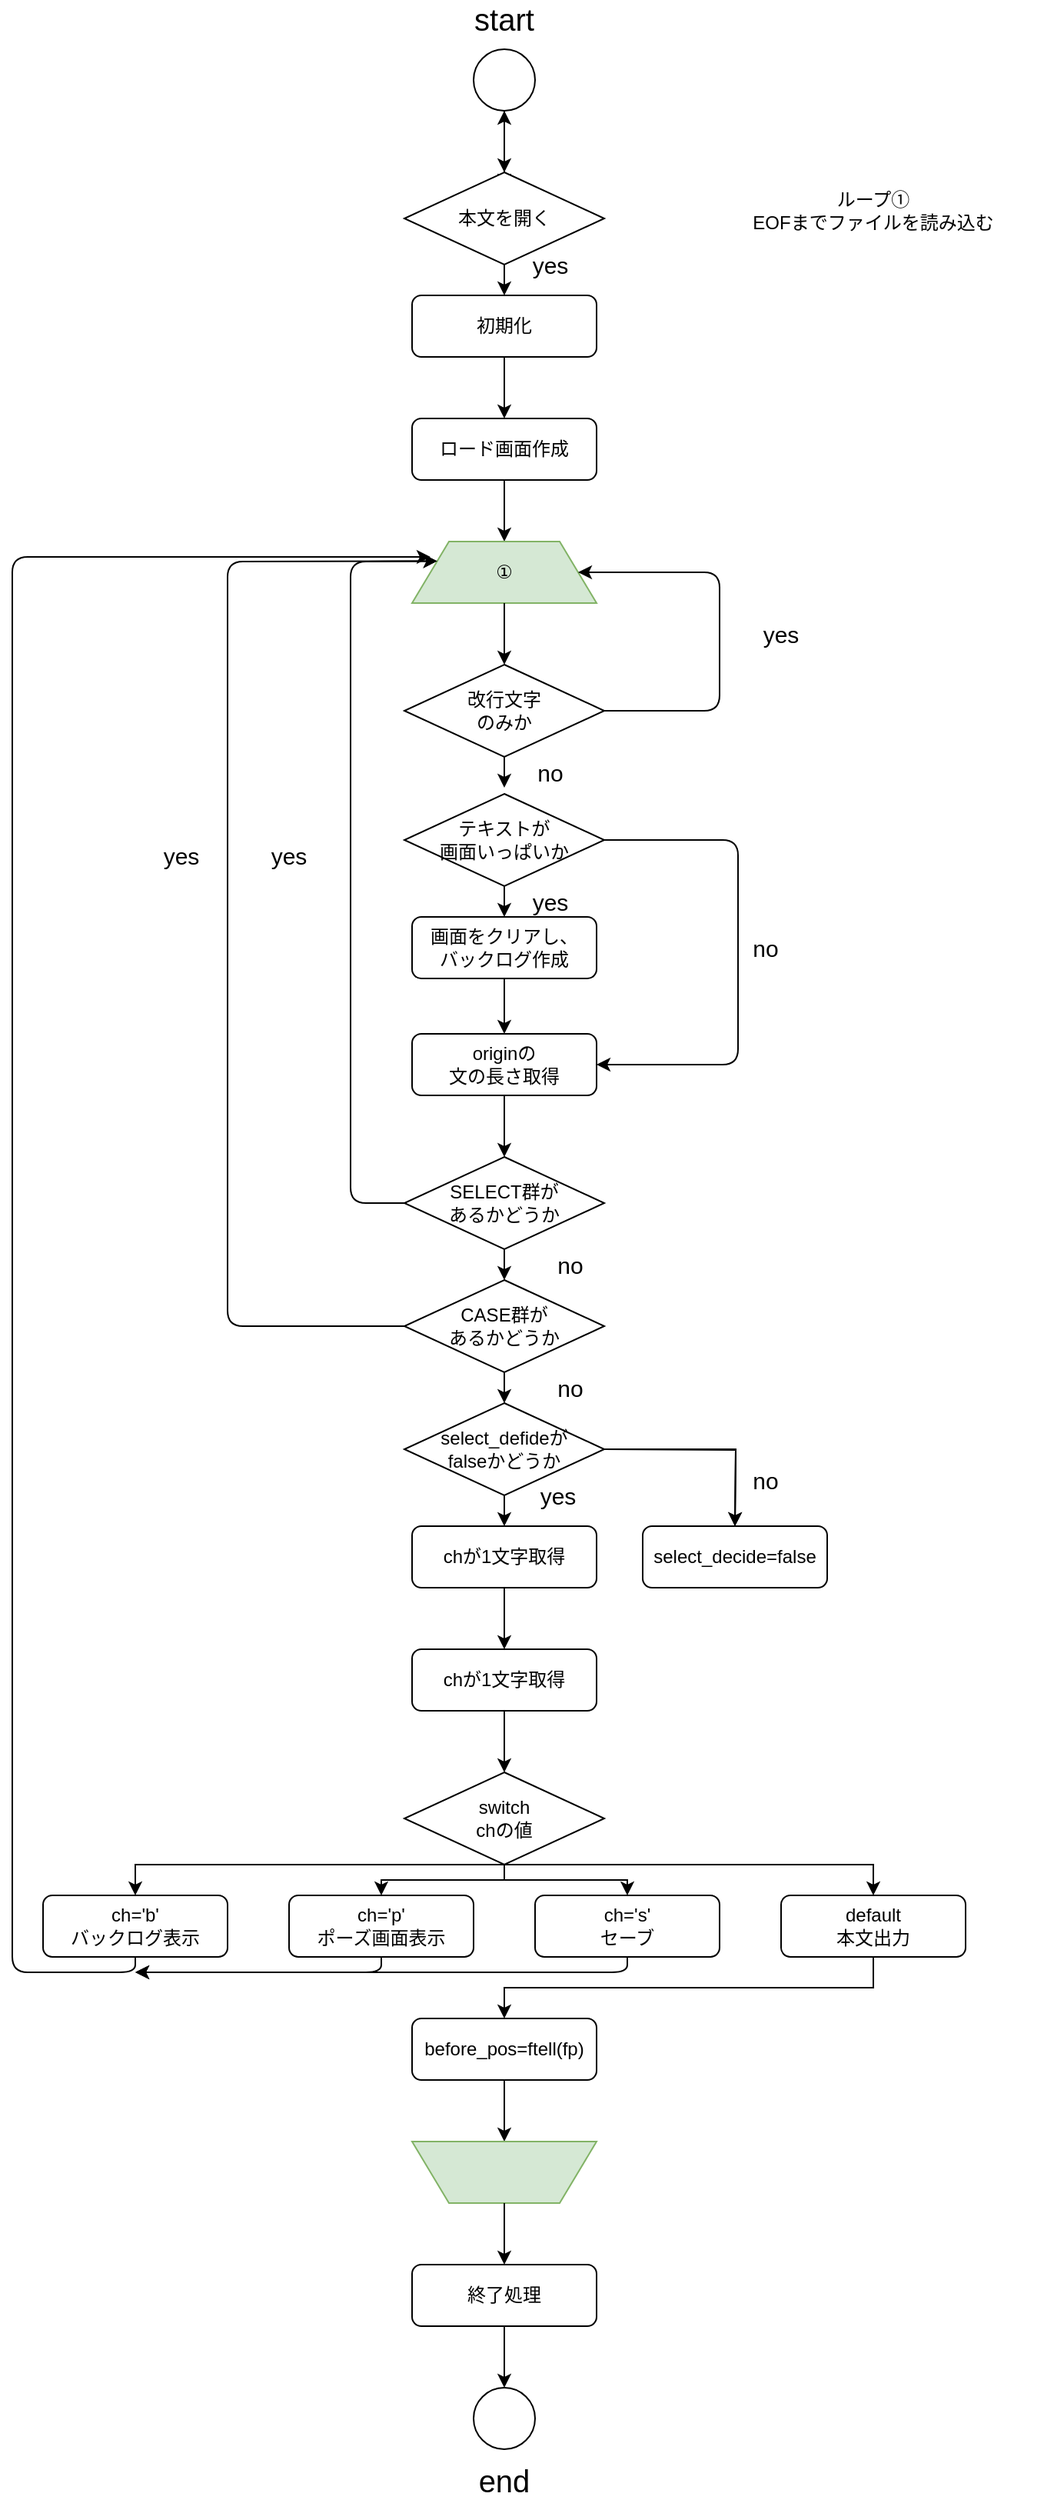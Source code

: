 <mxfile version="12.2.3" type="device" pages="1"><diagram id="P0R3afVOoIj23PB1AU8h" name="Page-1"><mxGraphModel dx="708" dy="729" grid="1" gridSize="10" guides="1" tooltips="1" connect="1" arrows="1" fold="1" page="1" pageScale="1" pageWidth="827" pageHeight="1169" math="0" shadow="0"><root><mxCell id="0"/><mxCell id="1" parent="0"/><mxCell id="jQCcoKbYeRVigElApj4m-1" value="" style="ellipse;whiteSpace=wrap;html=1;aspect=fixed;" vertex="1" parent="1"><mxGeometry x="320" y="40" width="40" height="40" as="geometry"/></mxCell><mxCell id="jQCcoKbYeRVigElApj4m-2" value="&lt;font style=&quot;font-size: 20px&quot;&gt;start&lt;/font&gt;" style="text;html=1;strokeColor=none;fillColor=none;align=center;verticalAlign=middle;whiteSpace=wrap;rounded=0;" vertex="1" parent="1"><mxGeometry x="310" y="10" width="60" height="20" as="geometry"/></mxCell><mxCell id="jQCcoKbYeRVigElApj4m-3" value="" style="endArrow=classic;html=1;exitX=0.5;exitY=1;exitDx=0;exitDy=0;" edge="1" parent="1" source="jQCcoKbYeRVigElApj4m-1"><mxGeometry width="50" height="50" relative="1" as="geometry"><mxPoint x="310" y="150" as="sourcePoint"/><mxPoint x="340" y="120" as="targetPoint"/></mxGeometry></mxCell><mxCell id="jQCcoKbYeRVigElApj4m-6" value="" style="edgeStyle=orthogonalEdgeStyle;rounded=0;orthogonalLoop=1;jettySize=auto;html=1;" edge="1" parent="1" source="jQCcoKbYeRVigElApj4m-4" target="jQCcoKbYeRVigElApj4m-1"><mxGeometry relative="1" as="geometry"/></mxCell><mxCell id="jQCcoKbYeRVigElApj4m-7" style="edgeStyle=orthogonalEdgeStyle;rounded=0;orthogonalLoop=1;jettySize=auto;html=1;" edge="1" parent="1" source="jQCcoKbYeRVigElApj4m-4"><mxGeometry relative="1" as="geometry"><mxPoint x="340" y="130" as="targetPoint"/></mxGeometry></mxCell><mxCell id="jQCcoKbYeRVigElApj4m-4" value="本文を開く" style="rhombus;whiteSpace=wrap;html=1;" vertex="1" parent="1"><mxGeometry x="275" y="120" width="130" height="60" as="geometry"/></mxCell><mxCell id="jQCcoKbYeRVigElApj4m-5" value="" style="endArrow=classic;html=1;exitX=0.5;exitY=1;exitDx=0;exitDy=0;" edge="1" parent="1" source="jQCcoKbYeRVigElApj4m-4"><mxGeometry width="50" height="50" relative="1" as="geometry"><mxPoint x="280" y="260" as="sourcePoint"/><mxPoint x="340" y="200" as="targetPoint"/></mxGeometry></mxCell><mxCell id="jQCcoKbYeRVigElApj4m-10" value="" style="edgeStyle=orthogonalEdgeStyle;rounded=0;orthogonalLoop=1;jettySize=auto;html=1;exitX=0.5;exitY=1;exitDx=0;exitDy=0;" edge="1" parent="1" source="jQCcoKbYeRVigElApj4m-8" target="jQCcoKbYeRVigElApj4m-9"><mxGeometry relative="1" as="geometry"><mxPoint x="670" y="200" as="targetPoint"/></mxGeometry></mxCell><mxCell id="jQCcoKbYeRVigElApj4m-8" value="初期化" style="rounded=1;whiteSpace=wrap;html=1;" vertex="1" parent="1"><mxGeometry x="280" y="200" width="120" height="40" as="geometry"/></mxCell><mxCell id="jQCcoKbYeRVigElApj4m-9" value="ロード画面作成" style="rounded=1;whiteSpace=wrap;html=1;" vertex="1" parent="1"><mxGeometry x="280" y="280" width="120" height="40" as="geometry"/></mxCell><mxCell id="jQCcoKbYeRVigElApj4m-12" value="" style="edgeStyle=orthogonalEdgeStyle;rounded=0;orthogonalLoop=1;jettySize=auto;html=1;exitX=0.5;exitY=1;exitDx=0;exitDy=0;" edge="1" parent="1" source="jQCcoKbYeRVigElApj4m-9"><mxGeometry relative="1" as="geometry"><mxPoint x="350" y="250" as="sourcePoint"/><mxPoint x="340" y="360" as="targetPoint"/></mxGeometry></mxCell><mxCell id="jQCcoKbYeRVigElApj4m-13" value="①" style="shape=trapezoid;perimeter=trapezoidPerimeter;whiteSpace=wrap;html=1;fillColor=#d5e8d4;strokeColor=#82b366;" vertex="1" parent="1"><mxGeometry x="280" y="360" width="120" height="40" as="geometry"/></mxCell><mxCell id="jQCcoKbYeRVigElApj4m-15" value="改行文字&lt;br&gt;のみか" style="rhombus;whiteSpace=wrap;html=1;" vertex="1" parent="1"><mxGeometry x="275" y="440" width="130" height="60" as="geometry"/></mxCell><mxCell id="jQCcoKbYeRVigElApj4m-16" value="" style="edgeStyle=orthogonalEdgeStyle;rounded=0;orthogonalLoop=1;jettySize=auto;html=1;exitX=0.5;exitY=1;exitDx=0;exitDy=0;entryX=0.5;entryY=0;entryDx=0;entryDy=0;" edge="1" parent="1" source="jQCcoKbYeRVigElApj4m-13" target="jQCcoKbYeRVigElApj4m-15"><mxGeometry relative="1" as="geometry"><mxPoint x="350" y="330" as="sourcePoint"/><mxPoint x="350" y="370" as="targetPoint"/></mxGeometry></mxCell><mxCell id="jQCcoKbYeRVigElApj4m-19" value="&lt;span style=&quot;font-size: 15px&quot;&gt;yes&lt;/span&gt;" style="text;html=1;strokeColor=none;fillColor=none;align=center;verticalAlign=middle;whiteSpace=wrap;rounded=0;" vertex="1" parent="1"><mxGeometry x="490" y="410" width="60" height="20" as="geometry"/></mxCell><mxCell id="jQCcoKbYeRVigElApj4m-20" value="&lt;span style=&quot;font-size: 15px&quot;&gt;yes&lt;/span&gt;" style="text;html=1;strokeColor=none;fillColor=none;align=center;verticalAlign=middle;whiteSpace=wrap;rounded=0;" vertex="1" parent="1"><mxGeometry x="340" y="170" width="60" height="20" as="geometry"/></mxCell><mxCell id="jQCcoKbYeRVigElApj4m-21" value="" style="edgeStyle=orthogonalEdgeStyle;rounded=0;orthogonalLoop=1;jettySize=auto;html=1;exitX=0.5;exitY=1;exitDx=0;exitDy=0;" edge="1" parent="1" source="jQCcoKbYeRVigElApj4m-15"><mxGeometry relative="1" as="geometry"><mxPoint x="350" y="410" as="sourcePoint"/><mxPoint x="340" y="520" as="targetPoint"/></mxGeometry></mxCell><mxCell id="jQCcoKbYeRVigElApj4m-22" value="" style="endArrow=classic;html=1;exitX=1;exitY=0.5;exitDx=0;exitDy=0;entryX=1;entryY=0.5;entryDx=0;entryDy=0;" edge="1" parent="1" source="jQCcoKbYeRVigElApj4m-15" target="jQCcoKbYeRVigElApj4m-13"><mxGeometry width="50" height="50" relative="1" as="geometry"><mxPoint x="280" y="600" as="sourcePoint"/><mxPoint x="330" y="550" as="targetPoint"/><Array as="points"><mxPoint x="480" y="470"/><mxPoint x="480" y="380"/></Array></mxGeometry></mxCell><mxCell id="jQCcoKbYeRVigElApj4m-23" value="&lt;span style=&quot;font-size: 15px&quot;&gt;no&lt;/span&gt;" style="text;html=1;strokeColor=none;fillColor=none;align=center;verticalAlign=middle;whiteSpace=wrap;rounded=0;" vertex="1" parent="1"><mxGeometry x="340" y="500" width="60" height="20" as="geometry"/></mxCell><mxCell id="jQCcoKbYeRVigElApj4m-24" value="テキストが&lt;br&gt;画面いっぱいか" style="rhombus;whiteSpace=wrap;html=1;" vertex="1" parent="1"><mxGeometry x="275" y="524" width="130" height="60" as="geometry"/></mxCell><mxCell id="jQCcoKbYeRVigElApj4m-26" value="" style="endArrow=classic;html=1;exitX=1;exitY=0.5;exitDx=0;exitDy=0;entryX=1;entryY=0.5;entryDx=0;entryDy=0;" edge="1" parent="1" source="jQCcoKbYeRVigElApj4m-24" target="jQCcoKbYeRVigElApj4m-30"><mxGeometry width="50" height="50" relative="1" as="geometry"><mxPoint x="417" y="560" as="sourcePoint"/><mxPoint x="430" y="680" as="targetPoint"/><Array as="points"><mxPoint x="492" y="554"/><mxPoint x="492" y="700"/></Array></mxGeometry></mxCell><mxCell id="jQCcoKbYeRVigElApj4m-27" value="" style="edgeStyle=orthogonalEdgeStyle;rounded=0;orthogonalLoop=1;jettySize=auto;html=1;exitX=0.5;exitY=1;exitDx=0;exitDy=0;" edge="1" parent="1"><mxGeometry relative="1" as="geometry"><mxPoint x="340" y="584" as="sourcePoint"/><mxPoint x="340" y="604" as="targetPoint"/></mxGeometry></mxCell><mxCell id="jQCcoKbYeRVigElApj4m-28" value="&lt;span style=&quot;font-size: 15px&quot;&gt;yes&lt;/span&gt;" style="text;html=1;strokeColor=none;fillColor=none;align=center;verticalAlign=middle;whiteSpace=wrap;rounded=0;" vertex="1" parent="1"><mxGeometry x="340" y="584" width="60" height="20" as="geometry"/></mxCell><mxCell id="jQCcoKbYeRVigElApj4m-29" value="画面をクリアし、&lt;br&gt;バックログ作成" style="rounded=1;whiteSpace=wrap;html=1;" vertex="1" parent="1"><mxGeometry x="280" y="604" width="120" height="40" as="geometry"/></mxCell><mxCell id="jQCcoKbYeRVigElApj4m-30" value="originの&lt;br&gt;文の長さ取得" style="rounded=1;whiteSpace=wrap;html=1;" vertex="1" parent="1"><mxGeometry x="280" y="680" width="120" height="40" as="geometry"/></mxCell><mxCell id="jQCcoKbYeRVigElApj4m-31" value="" style="edgeStyle=orthogonalEdgeStyle;rounded=0;orthogonalLoop=1;jettySize=auto;html=1;exitX=0.5;exitY=1;exitDx=0;exitDy=0;" edge="1" parent="1" source="jQCcoKbYeRVigElApj4m-29" target="jQCcoKbYeRVigElApj4m-30"><mxGeometry relative="1" as="geometry"><mxPoint x="350" y="330" as="sourcePoint"/><mxPoint x="350" y="370" as="targetPoint"/></mxGeometry></mxCell><mxCell id="jQCcoKbYeRVigElApj4m-38" value="&lt;span style=&quot;font-size: 15px&quot;&gt;no&lt;/span&gt;" style="text;html=1;strokeColor=none;fillColor=none;align=center;verticalAlign=middle;whiteSpace=wrap;rounded=0;" vertex="1" parent="1"><mxGeometry x="480" y="614" width="60" height="20" as="geometry"/></mxCell><mxCell id="jQCcoKbYeRVigElApj4m-39" value="ループ①&lt;br&gt;EOFまでファイルを読み込む" style="text;html=1;strokeColor=none;fillColor=none;align=center;verticalAlign=middle;whiteSpace=wrap;rounded=0;" vertex="1" parent="1"><mxGeometry x="470" y="60" width="220" height="170" as="geometry"/></mxCell><mxCell id="jQCcoKbYeRVigElApj4m-40" value="" style="edgeStyle=orthogonalEdgeStyle;rounded=0;orthogonalLoop=1;jettySize=auto;html=1;exitX=0.5;exitY=1;exitDx=0;exitDy=0;" edge="1" parent="1" source="jQCcoKbYeRVigElApj4m-30"><mxGeometry relative="1" as="geometry"><mxPoint x="350" y="654" as="sourcePoint"/><mxPoint x="340" y="760" as="targetPoint"/></mxGeometry></mxCell><mxCell id="jQCcoKbYeRVigElApj4m-41" value="SELECT群が&lt;br&gt;あるかどうか" style="rhombus;whiteSpace=wrap;html=1;" vertex="1" parent="1"><mxGeometry x="275" y="760" width="130" height="60" as="geometry"/></mxCell><mxCell id="jQCcoKbYeRVigElApj4m-42" value="" style="endArrow=classic;html=1;exitX=0;exitY=0.5;exitDx=0;exitDy=0;entryX=0;entryY=0.25;entryDx=0;entryDy=0;" edge="1" parent="1" source="jQCcoKbYeRVigElApj4m-41" target="jQCcoKbYeRVigElApj4m-13"><mxGeometry width="50" height="50" relative="1" as="geometry"><mxPoint x="415" y="564" as="sourcePoint"/><mxPoint x="410" y="710" as="targetPoint"/><Array as="points"><mxPoint x="240" y="790"/><mxPoint x="240" y="373"/></Array></mxGeometry></mxCell><mxCell id="jQCcoKbYeRVigElApj4m-43" value="&lt;span style=&quot;font-size: 15px&quot;&gt;yes&lt;/span&gt;" style="text;html=1;strokeColor=none;fillColor=none;align=center;verticalAlign=middle;whiteSpace=wrap;rounded=0;" vertex="1" parent="1"><mxGeometry x="170" y="554" width="60" height="20" as="geometry"/></mxCell><mxCell id="jQCcoKbYeRVigElApj4m-44" value="" style="edgeStyle=orthogonalEdgeStyle;rounded=0;orthogonalLoop=1;jettySize=auto;html=1;exitX=0.5;exitY=1;exitDx=0;exitDy=0;" edge="1" parent="1" source="jQCcoKbYeRVigElApj4m-41"><mxGeometry relative="1" as="geometry"><mxPoint x="350" y="730" as="sourcePoint"/><mxPoint x="340" y="840" as="targetPoint"/></mxGeometry></mxCell><mxCell id="jQCcoKbYeRVigElApj4m-45" value="&lt;span style=&quot;font-size: 15px&quot;&gt;no&lt;/span&gt;" style="text;html=1;strokeColor=none;fillColor=none;align=center;verticalAlign=middle;whiteSpace=wrap;rounded=0;" vertex="1" parent="1"><mxGeometry x="353" y="820" width="60" height="20" as="geometry"/></mxCell><mxCell id="jQCcoKbYeRVigElApj4m-46" value="CASE群が&lt;br&gt;あるかどうか" style="rhombus;whiteSpace=wrap;html=1;" vertex="1" parent="1"><mxGeometry x="275" y="840" width="130" height="60" as="geometry"/></mxCell><mxCell id="jQCcoKbYeRVigElApj4m-48" value="" style="endArrow=classic;html=1;exitX=0;exitY=0.5;exitDx=0;exitDy=0;entryX=0;entryY=0.25;entryDx=0;entryDy=0;" edge="1" parent="1" source="jQCcoKbYeRVigElApj4m-46" target="jQCcoKbYeRVigElApj4m-13"><mxGeometry width="50" height="50" relative="1" as="geometry"><mxPoint x="285" y="800" as="sourcePoint"/><mxPoint x="306.364" y="382.727" as="targetPoint"/><Array as="points"><mxPoint x="160" y="870"/><mxPoint x="160" y="373"/></Array></mxGeometry></mxCell><mxCell id="jQCcoKbYeRVigElApj4m-49" value="&lt;span style=&quot;font-size: 15px&quot;&gt;yes&lt;/span&gt;" style="text;html=1;strokeColor=none;fillColor=none;align=center;verticalAlign=middle;whiteSpace=wrap;rounded=0;" vertex="1" parent="1"><mxGeometry x="100" y="554" width="60" height="20" as="geometry"/></mxCell><mxCell id="jQCcoKbYeRVigElApj4m-52" value="" style="edgeStyle=orthogonalEdgeStyle;rounded=0;orthogonalLoop=1;jettySize=auto;html=1;exitX=0.5;exitY=1;exitDx=0;exitDy=0;" edge="1" parent="1" source="jQCcoKbYeRVigElApj4m-46"><mxGeometry relative="1" as="geometry"><mxPoint x="350" y="830" as="sourcePoint"/><mxPoint x="340" y="920" as="targetPoint"/></mxGeometry></mxCell><mxCell id="jQCcoKbYeRVigElApj4m-53" value="select_defideが&lt;br&gt;falseかどうか" style="rhombus;whiteSpace=wrap;html=1;" vertex="1" parent="1"><mxGeometry x="275" y="920" width="130" height="60" as="geometry"/></mxCell><mxCell id="jQCcoKbYeRVigElApj4m-54" value="" style="edgeStyle=orthogonalEdgeStyle;rounded=0;orthogonalLoop=1;jettySize=auto;html=1;exitX=0.5;exitY=1;exitDx=0;exitDy=0;" edge="1" parent="1" source="jQCcoKbYeRVigElApj4m-53"><mxGeometry relative="1" as="geometry"><mxPoint x="350" y="910" as="sourcePoint"/><mxPoint x="340" y="1000" as="targetPoint"/></mxGeometry></mxCell><mxCell id="jQCcoKbYeRVigElApj4m-55" value="" style="edgeStyle=orthogonalEdgeStyle;rounded=0;orthogonalLoop=1;jettySize=auto;html=1;exitX=1;exitY=0.5;exitDx=0;exitDy=0;" edge="1" parent="1" source="jQCcoKbYeRVigElApj4m-53"><mxGeometry relative="1" as="geometry"><mxPoint x="360" y="920" as="sourcePoint"/><mxPoint x="490" y="1000" as="targetPoint"/></mxGeometry></mxCell><mxCell id="jQCcoKbYeRVigElApj4m-56" value="chが1文字取得" style="rounded=1;whiteSpace=wrap;html=1;" vertex="1" parent="1"><mxGeometry x="280" y="1000" width="120" height="40" as="geometry"/></mxCell><mxCell id="jQCcoKbYeRVigElApj4m-57" value="select_decide=false" style="rounded=1;whiteSpace=wrap;html=1;" vertex="1" parent="1"><mxGeometry x="430" y="1000" width="120" height="40" as="geometry"/></mxCell><mxCell id="jQCcoKbYeRVigElApj4m-58" value="" style="edgeStyle=orthogonalEdgeStyle;rounded=0;orthogonalLoop=1;jettySize=auto;html=1;exitX=0.5;exitY=1;exitDx=0;exitDy=0;" edge="1" parent="1" source="jQCcoKbYeRVigElApj4m-56"><mxGeometry relative="1" as="geometry"><mxPoint x="350" y="990" as="sourcePoint"/><mxPoint x="340" y="1080" as="targetPoint"/></mxGeometry></mxCell><mxCell id="jQCcoKbYeRVigElApj4m-61" value="chが1文字取得" style="rounded=1;whiteSpace=wrap;html=1;" vertex="1" parent="1"><mxGeometry x="280" y="1080" width="120" height="40" as="geometry"/></mxCell><mxCell id="jQCcoKbYeRVigElApj4m-62" value="" style="edgeStyle=orthogonalEdgeStyle;rounded=0;orthogonalLoop=1;jettySize=auto;html=1;exitX=1;exitY=0.5;exitDx=0;exitDy=0;" edge="1" parent="1"><mxGeometry relative="1" as="geometry"><mxPoint x="405" y="950" as="sourcePoint"/><mxPoint x="490" y="1000" as="targetPoint"/></mxGeometry></mxCell><mxCell id="jQCcoKbYeRVigElApj4m-65" value="&lt;span style=&quot;font-size: 15px&quot;&gt;no&lt;/span&gt;" style="text;html=1;strokeColor=none;fillColor=none;align=center;verticalAlign=middle;whiteSpace=wrap;rounded=0;" vertex="1" parent="1"><mxGeometry x="353" y="900" width="60" height="20" as="geometry"/></mxCell><mxCell id="jQCcoKbYeRVigElApj4m-66" value="&lt;span style=&quot;font-size: 15px&quot;&gt;no&lt;/span&gt;" style="text;html=1;strokeColor=none;fillColor=none;align=center;verticalAlign=middle;whiteSpace=wrap;rounded=0;" vertex="1" parent="1"><mxGeometry x="480" y="960" width="60" height="20" as="geometry"/></mxCell><mxCell id="jQCcoKbYeRVigElApj4m-67" value="&lt;span style=&quot;font-size: 15px&quot;&gt;yes&lt;/span&gt;" style="text;html=1;strokeColor=none;fillColor=none;align=center;verticalAlign=middle;whiteSpace=wrap;rounded=0;" vertex="1" parent="1"><mxGeometry x="345" y="970" width="60" height="20" as="geometry"/></mxCell><mxCell id="jQCcoKbYeRVigElApj4m-69" value="" style="edgeStyle=orthogonalEdgeStyle;rounded=0;orthogonalLoop=1;jettySize=auto;html=1;exitX=0.5;exitY=1;exitDx=0;exitDy=0;" edge="1" parent="1" source="jQCcoKbYeRVigElApj4m-61"><mxGeometry relative="1" as="geometry"><mxPoint x="350" y="1050" as="sourcePoint"/><mxPoint x="340" y="1160" as="targetPoint"/></mxGeometry></mxCell><mxCell id="jQCcoKbYeRVigElApj4m-70" value="switch&lt;br&gt;chの値" style="rhombus;whiteSpace=wrap;html=1;" vertex="1" parent="1"><mxGeometry x="275" y="1160" width="130" height="60" as="geometry"/></mxCell><mxCell id="jQCcoKbYeRVigElApj4m-71" value="ch='p'&lt;br&gt;ポーズ画面表示" style="rounded=1;whiteSpace=wrap;html=1;" vertex="1" parent="1"><mxGeometry x="200" y="1240" width="120" height="40" as="geometry"/></mxCell><mxCell id="jQCcoKbYeRVigElApj4m-72" value="&lt;span style=&quot;white-space: normal&quot;&gt;ch='b'&lt;/span&gt;&lt;br style=&quot;white-space: normal&quot;&gt;&lt;span style=&quot;white-space: normal&quot;&gt;バックログ表示&lt;/span&gt;" style="rounded=1;whiteSpace=wrap;html=1;" vertex="1" parent="1"><mxGeometry x="40" y="1240" width="120" height="40" as="geometry"/></mxCell><mxCell id="jQCcoKbYeRVigElApj4m-73" value="ch='s'&lt;br&gt;セーブ" style="rounded=1;whiteSpace=wrap;html=1;" vertex="1" parent="1"><mxGeometry x="360" y="1240" width="120" height="40" as="geometry"/></mxCell><mxCell id="jQCcoKbYeRVigElApj4m-82" value="" style="edgeStyle=orthogonalEdgeStyle;rounded=0;orthogonalLoop=1;jettySize=auto;html=1;" edge="1" parent="1" source="jQCcoKbYeRVigElApj4m-75"><mxGeometry relative="1" as="geometry"><mxPoint x="340" y="1320" as="targetPoint"/><Array as="points"><mxPoint x="580" y="1300"/><mxPoint x="340" y="1300"/></Array></mxGeometry></mxCell><mxCell id="jQCcoKbYeRVigElApj4m-75" value="default&lt;br&gt;本文出力" style="rounded=1;whiteSpace=wrap;html=1;" vertex="1" parent="1"><mxGeometry x="520" y="1240" width="120" height="40" as="geometry"/></mxCell><mxCell id="jQCcoKbYeRVigElApj4m-76" value="" style="edgeStyle=orthogonalEdgeStyle;rounded=0;orthogonalLoop=1;jettySize=auto;html=1;exitX=0.5;exitY=1;exitDx=0;exitDy=0;entryX=0.5;entryY=0;entryDx=0;entryDy=0;" edge="1" parent="1" source="jQCcoKbYeRVigElApj4m-70" target="jQCcoKbYeRVigElApj4m-72"><mxGeometry relative="1" as="geometry"><mxPoint x="350" y="1130" as="sourcePoint"/><mxPoint x="350" y="1170" as="targetPoint"/><Array as="points"><mxPoint x="100" y="1220"/></Array></mxGeometry></mxCell><mxCell id="jQCcoKbYeRVigElApj4m-77" value="" style="edgeStyle=orthogonalEdgeStyle;rounded=0;orthogonalLoop=1;jettySize=auto;html=1;entryX=0.5;entryY=0;entryDx=0;entryDy=0;" edge="1" parent="1" source="jQCcoKbYeRVigElApj4m-70" target="jQCcoKbYeRVigElApj4m-71"><mxGeometry relative="1" as="geometry"><mxPoint x="350" y="1230" as="sourcePoint"/><mxPoint x="110" y="1250" as="targetPoint"/><Array as="points"><mxPoint x="340" y="1230"/><mxPoint x="260" y="1230"/></Array></mxGeometry></mxCell><mxCell id="jQCcoKbYeRVigElApj4m-78" value="" style="edgeStyle=orthogonalEdgeStyle;rounded=0;orthogonalLoop=1;jettySize=auto;html=1;entryX=0.5;entryY=0;entryDx=0;entryDy=0;" edge="1" parent="1" target="jQCcoKbYeRVigElApj4m-73"><mxGeometry relative="1" as="geometry"><mxPoint x="340" y="1220" as="sourcePoint"/><mxPoint x="270" y="1250" as="targetPoint"/><Array as="points"><mxPoint x="340" y="1230"/><mxPoint x="420" y="1230"/></Array></mxGeometry></mxCell><mxCell id="jQCcoKbYeRVigElApj4m-79" value="" style="edgeStyle=orthogonalEdgeStyle;rounded=0;orthogonalLoop=1;jettySize=auto;html=1;entryX=0.5;entryY=0;entryDx=0;entryDy=0;exitX=0.5;exitY=1;exitDx=0;exitDy=0;" edge="1" parent="1" source="jQCcoKbYeRVigElApj4m-70" target="jQCcoKbYeRVigElApj4m-75"><mxGeometry relative="1" as="geometry"><mxPoint x="520" y="1200" as="sourcePoint"/><mxPoint x="110" y="1250" as="targetPoint"/><Array as="points"><mxPoint x="580" y="1220"/></Array></mxGeometry></mxCell><mxCell id="jQCcoKbYeRVigElApj4m-83" value="before_pos=ftell(fp)" style="rounded=1;whiteSpace=wrap;html=1;" vertex="1" parent="1"><mxGeometry x="280" y="1320" width="120" height="40" as="geometry"/></mxCell><mxCell id="jQCcoKbYeRVigElApj4m-86" value="" style="edgeStyle=orthogonalEdgeStyle;rounded=0;orthogonalLoop=1;jettySize=auto;html=1;exitX=0.5;exitY=1;exitDx=0;exitDy=0;" edge="1" parent="1" source="jQCcoKbYeRVigElApj4m-83"><mxGeometry relative="1" as="geometry"><mxPoint x="350" y="1130" as="sourcePoint"/><mxPoint x="340" y="1400" as="targetPoint"/></mxGeometry></mxCell><mxCell id="jQCcoKbYeRVigElApj4m-87" value="" style="shape=trapezoid;perimeter=trapezoidPerimeter;whiteSpace=wrap;html=1;rotation=180;fillColor=#d5e8d4;strokeColor=#82b366;" vertex="1" parent="1"><mxGeometry x="280" y="1400" width="120" height="40" as="geometry"/></mxCell><mxCell id="jQCcoKbYeRVigElApj4m-89" value="" style="endArrow=classic;html=1;exitX=0.5;exitY=1;exitDx=0;exitDy=0;" edge="1" parent="1" source="jQCcoKbYeRVigElApj4m-72"><mxGeometry width="50" height="50" relative="1" as="geometry"><mxPoint x="40" y="1510" as="sourcePoint"/><mxPoint x="292" y="370" as="targetPoint"/><Array as="points"><mxPoint x="100" y="1290"/><mxPoint x="20" y="1290"/><mxPoint x="20" y="370"/></Array></mxGeometry></mxCell><mxCell id="jQCcoKbYeRVigElApj4m-90" value="" style="endArrow=classic;html=1;exitX=0.5;exitY=1;exitDx=0;exitDy=0;" edge="1" parent="1" source="jQCcoKbYeRVigElApj4m-71"><mxGeometry width="50" height="50" relative="1" as="geometry"><mxPoint x="110" y="1290" as="sourcePoint"/><mxPoint x="100" y="1290" as="targetPoint"/><Array as="points"><mxPoint x="260" y="1290"/></Array></mxGeometry></mxCell><mxCell id="jQCcoKbYeRVigElApj4m-91" value="" style="endArrow=classic;html=1;exitX=0.5;exitY=1;exitDx=0;exitDy=0;" edge="1" parent="1"><mxGeometry width="50" height="50" relative="1" as="geometry"><mxPoint x="420" y="1280" as="sourcePoint"/><mxPoint x="100" y="1290" as="targetPoint"/><Array as="points"><mxPoint x="420" y="1290"/></Array></mxGeometry></mxCell><mxCell id="jQCcoKbYeRVigElApj4m-94" value="終了処理" style="rounded=1;whiteSpace=wrap;html=1;" vertex="1" parent="1"><mxGeometry x="280" y="1480" width="120" height="40" as="geometry"/></mxCell><mxCell id="jQCcoKbYeRVigElApj4m-95" value="" style="edgeStyle=orthogonalEdgeStyle;rounded=0;orthogonalLoop=1;jettySize=auto;html=1;exitX=0.5;exitY=0;exitDx=0;exitDy=0;entryX=0.5;entryY=0;entryDx=0;entryDy=0;" edge="1" parent="1" source="jQCcoKbYeRVigElApj4m-87" target="jQCcoKbYeRVigElApj4m-94"><mxGeometry relative="1" as="geometry"><mxPoint x="350" y="1370" as="sourcePoint"/><mxPoint x="350" y="1410" as="targetPoint"/></mxGeometry></mxCell><mxCell id="jQCcoKbYeRVigElApj4m-96" value="" style="edgeStyle=orthogonalEdgeStyle;rounded=0;orthogonalLoop=1;jettySize=auto;html=1;exitX=0.5;exitY=1;exitDx=0;exitDy=0;" edge="1" parent="1" source="jQCcoKbYeRVigElApj4m-94"><mxGeometry relative="1" as="geometry"><mxPoint x="350" y="1450" as="sourcePoint"/><mxPoint x="340" y="1560" as="targetPoint"/></mxGeometry></mxCell><mxCell id="jQCcoKbYeRVigElApj4m-97" value="" style="ellipse;whiteSpace=wrap;html=1;aspect=fixed;" vertex="1" parent="1"><mxGeometry x="320" y="1560" width="40" height="40" as="geometry"/></mxCell><mxCell id="jQCcoKbYeRVigElApj4m-98" value="&lt;span style=&quot;font-size: 20px&quot;&gt;end&lt;/span&gt;" style="text;html=1;strokeColor=none;fillColor=none;align=center;verticalAlign=middle;whiteSpace=wrap;rounded=0;" vertex="1" parent="1"><mxGeometry x="310" y="1610" width="60" height="20" as="geometry"/></mxCell></root></mxGraphModel></diagram></mxfile>